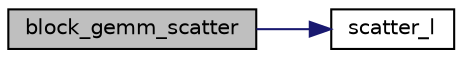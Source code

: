 digraph "block_gemm_scatter"
{
 // LATEX_PDF_SIZE
  edge [fontname="Helvetica",fontsize="10",labelfontname="Helvetica",labelfontsize="10"];
  node [fontname="Helvetica",fontsize="10",shape=record];
  rankdir="LR";
  Node1 [label="block_gemm_scatter",height=0.2,width=0.4,color="black", fillcolor="grey75", style="filled", fontcolor="black",tooltip=" "];
  Node1 -> Node2 [color="midnightblue",fontsize="10",style="solid",fontname="Helvetica"];
  Node2 [label="scatter_l",height=0.2,width=0.4,color="black", fillcolor="white", style="filled",URL="$scatter_8c.html#abb4156726f9f40e4a9083bb80f562b00",tooltip=" "];
}
